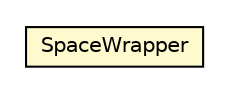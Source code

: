 #!/usr/local/bin/dot
#
# Class diagram 
# Generated by UMLGraph version R5_6-24-gf6e263 (http://www.umlgraph.org/)
#

digraph G {
	edge [fontname="Helvetica",fontsize=10,labelfontname="Helvetica",labelfontsize=10];
	node [fontname="Helvetica",fontsize=10,shape=plaintext];
	nodesep=0.25;
	ranksep=0.5;
	// org.universAAL.ri.rest.manager.wrappers.SpaceWrapper
	c7780913 [label=<<table title="org.universAAL.ri.rest.manager.wrappers.SpaceWrapper" border="0" cellborder="1" cellspacing="0" cellpadding="2" port="p" bgcolor="lemonChiffon" href="./SpaceWrapper.html">
		<tr><td><table border="0" cellspacing="0" cellpadding="1">
<tr><td align="center" balign="center"> SpaceWrapper </td></tr>
		</table></td></tr>
		</table>>, URL="./SpaceWrapper.html", fontname="Helvetica", fontcolor="black", fontsize=10.0];
}

